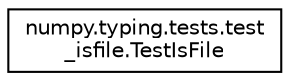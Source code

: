 digraph "Graphical Class Hierarchy"
{
 // LATEX_PDF_SIZE
  edge [fontname="Helvetica",fontsize="10",labelfontname="Helvetica",labelfontsize="10"];
  node [fontname="Helvetica",fontsize="10",shape=record];
  rankdir="LR";
  Node0 [label="numpy.typing.tests.test\l_isfile.TestIsFile",height=0.2,width=0.4,color="black", fillcolor="white", style="filled",URL="$classnumpy_1_1typing_1_1tests_1_1test__isfile_1_1TestIsFile.html",tooltip=" "];
}

